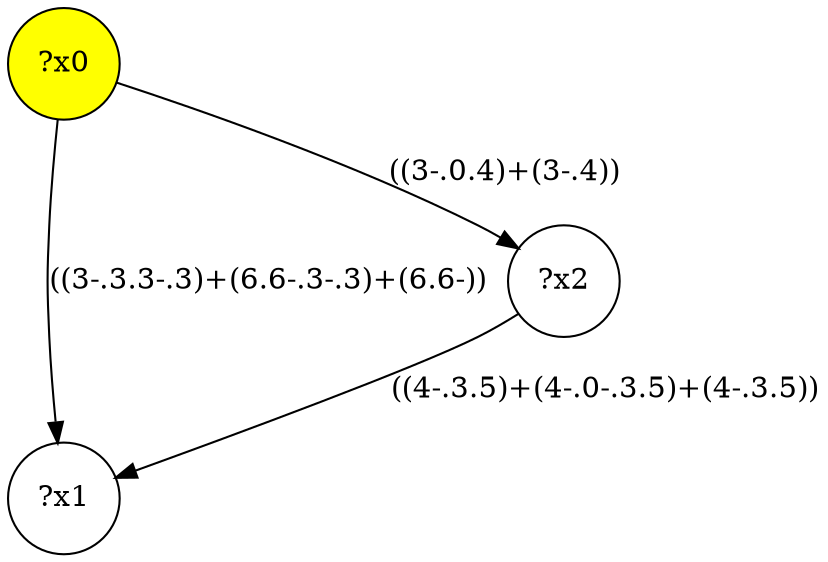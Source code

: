 digraph g {
	x0 [fillcolor="yellow", style="filled," shape=circle, label="?x0"];
	x1 [shape=circle, label="?x1"];
	x0 -> x1 [label="((3-.3.3-.3)+(6.6-.3-.3)+(6.6-))"];
	x2 [shape=circle, label="?x2"];
	x0 -> x2 [label="((3-.0.4)+(3-.4))"];
	x2 -> x1 [label="((4-.3.5)+(4-.0-.3.5)+(4-.3.5))"];
}
